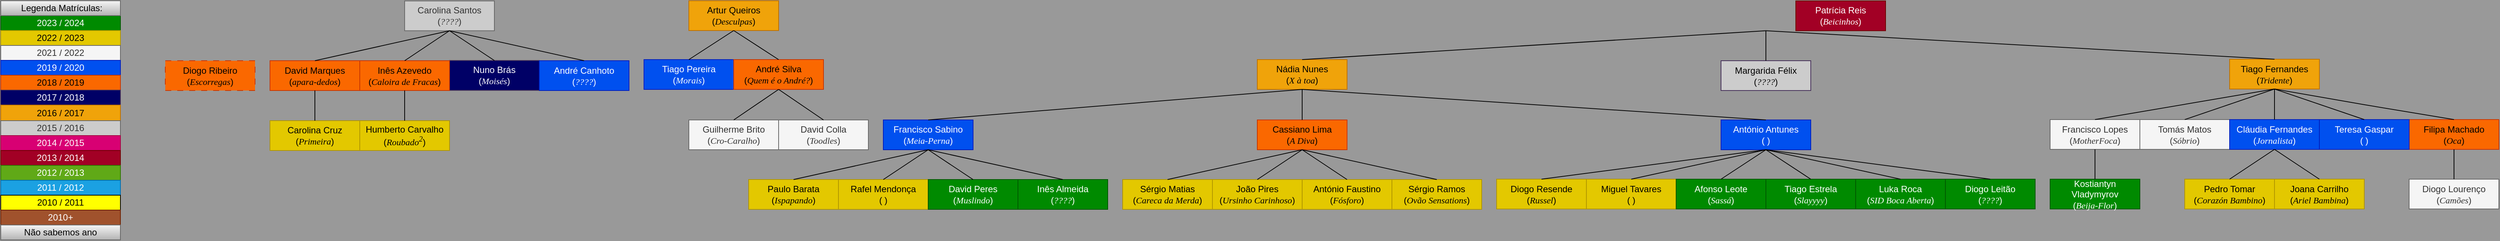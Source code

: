<mxfile>
    <diagram name="Página-1" id="MyzGb4AWoMDugNOR0tzc">
        <mxGraphModel dx="4257" dy="2235" grid="1" gridSize="10" guides="1" tooltips="1" connect="1" arrows="1" fold="1" page="1" pageScale="1" pageWidth="1169" pageHeight="827" background="#999999" math="0" shadow="0" adaptiveColors="none">
            <root>
                <mxCell id="0"/>
                <mxCell id="1" parent="0"/>
                <mxCell id="mkdnd21y6ApAW0Ob3dTZ-3" value="Tiago Fernandes&lt;div&gt;(&lt;i&gt;&lt;font face=&quot;Times New Roman&quot;&gt;Tridente&lt;/font&gt;&lt;/i&gt;)&lt;/div&gt;" style="rounded=0;whiteSpace=wrap;html=1;fillColor=#f0a30a;fontColor=#000000;strokeColor=#BD7000;" parent="1" vertex="1">
                    <mxGeometry x="-500" y="-1561.5" width="120" height="40" as="geometry"/>
                </mxCell>
                <mxCell id="mkdnd21y6ApAW0Ob3dTZ-5" value="&lt;div&gt;Tomás Matos&lt;/div&gt;&lt;div&gt;(&lt;i&gt;&lt;font face=&quot;Times New Roman&quot;&gt;Sóbrio&lt;/font&gt;&lt;/i&gt;)&lt;/div&gt;" style="rounded=0;whiteSpace=wrap;html=1;fillColor=#f5f5f5;fontColor=#333333;strokeColor=#666666;" parent="1" vertex="1">
                    <mxGeometry x="-620" y="-1480.5" width="120" height="40" as="geometry"/>
                </mxCell>
                <mxCell id="mkdnd21y6ApAW0Ob3dTZ-7" value="&lt;div&gt;Francisco Lopes&lt;/div&gt;&lt;div&gt;(&lt;i&gt;&lt;font face=&quot;Times New Roman&quot;&gt;MotherFoca&lt;/font&gt;&lt;/i&gt;)&lt;/div&gt;" style="rounded=0;whiteSpace=wrap;html=1;fillColor=#f5f5f5;fontColor=#333333;strokeColor=#666666;" parent="1" vertex="1">
                    <mxGeometry x="-740" y="-1480.5" width="120" height="40" as="geometry"/>
                </mxCell>
                <mxCell id="mkdnd21y6ApAW0Ob3dTZ-8" value="&lt;div&gt;&lt;span style=&quot;background-color: initial;&quot;&gt;Cláudia Fernandes&lt;/span&gt;&lt;/div&gt;&lt;div&gt;&lt;span style=&quot;background-color: initial;&quot;&gt;(&lt;/span&gt;&lt;i style=&quot;background-color: initial;&quot;&gt;&lt;font face=&quot;Times New Roman&quot;&gt;Jornalista&lt;/font&gt;&lt;/i&gt;&lt;span style=&quot;background-color: initial;&quot;&gt;)&lt;/span&gt;&lt;br&gt;&lt;/div&gt;" style="rounded=0;whiteSpace=wrap;html=1;fillColor=#0050ef;fontColor=#ffffff;strokeColor=#001DBC;" parent="1" vertex="1">
                    <mxGeometry x="-500" y="-1480.5" width="120" height="40" as="geometry"/>
                </mxCell>
                <mxCell id="mkdnd21y6ApAW0Ob3dTZ-9" value="&lt;div&gt;Filipa Machado&lt;/div&gt;&lt;div&gt;&lt;span style=&quot;background-color: initial;&quot;&gt;(&lt;font face=&quot;Times New Roman&quot;&gt;&lt;i&gt;Oca&lt;/i&gt;&lt;/font&gt;&lt;/span&gt;&lt;span style=&quot;background-color: initial;&quot;&gt;)&lt;/span&gt;&lt;br&gt;&lt;/div&gt;" style="rounded=0;whiteSpace=wrap;html=1;fillColor=#fa6800;fontColor=#000000;strokeColor=#C73500;" parent="1" vertex="1">
                    <mxGeometry x="-260" y="-1480.5" width="120" height="40" as="geometry"/>
                </mxCell>
                <mxCell id="mkdnd21y6ApAW0Ob3dTZ-10" value="&lt;div&gt;Teresa Gaspar&lt;/div&gt;&lt;div&gt;&lt;span style=&quot;background-color: initial;&quot;&gt;(&lt;font face=&quot;Times New Roman&quot;&gt;&lt;i&gt;&amp;nbsp;&lt;/i&gt;&lt;/font&gt;&lt;/span&gt;&lt;span style=&quot;background-color: initial;&quot;&gt;)&lt;/span&gt;&lt;br&gt;&lt;/div&gt;" style="rounded=0;whiteSpace=wrap;html=1;fillColor=#0050ef;fontColor=#ffffff;strokeColor=#001DBC;" parent="1" vertex="1">
                    <mxGeometry x="-380" y="-1480.5" width="120" height="40" as="geometry"/>
                </mxCell>
                <mxCell id="mkdnd21y6ApAW0Ob3dTZ-11" value="&lt;div&gt;&lt;span style=&quot;background-color: initial;&quot;&gt;Pedro Tomar&lt;/span&gt;&lt;/div&gt;&lt;div&gt;&lt;span style=&quot;background-color: initial;&quot;&gt;(&lt;/span&gt;&lt;i style=&quot;background-color: initial;&quot;&gt;&lt;font face=&quot;Times New Roman&quot;&gt;Corazón Bambino&lt;/font&gt;&lt;/i&gt;&lt;span style=&quot;background-color: initial;&quot;&gt;)&lt;/span&gt;&lt;br&gt;&lt;/div&gt;" style="rounded=0;whiteSpace=wrap;html=1;fillColor=#e3c800;fontColor=#000000;strokeColor=#B09500;" parent="1" vertex="1">
                    <mxGeometry x="-560" y="-1400.5" width="120" height="40" as="geometry"/>
                </mxCell>
                <mxCell id="mkdnd21y6ApAW0Ob3dTZ-12" value="&lt;div&gt;Joana Carrilho&lt;/div&gt;&lt;div&gt;&lt;span style=&quot;background-color: initial;&quot;&gt;(&lt;font face=&quot;Times New Roman&quot;&gt;&lt;i&gt;Ariel Bambina&lt;/i&gt;&lt;/font&gt;&lt;/span&gt;&lt;span style=&quot;background-color: initial;&quot;&gt;)&lt;/span&gt;&lt;br&gt;&lt;/div&gt;" style="rounded=0;whiteSpace=wrap;html=1;fillColor=#e3c800;fontColor=#000000;strokeColor=#B09500;" parent="1" vertex="1">
                    <mxGeometry x="-440" y="-1400.5" width="120" height="40" as="geometry"/>
                </mxCell>
                <mxCell id="mkdnd21y6ApAW0Ob3dTZ-13" value="&lt;div&gt;Diogo Lourenço&lt;/div&gt;&lt;div&gt;&lt;span style=&quot;background-color: initial;&quot;&gt;(&lt;font face=&quot;Times New Roman&quot;&gt;&lt;i&gt;Camões&lt;/i&gt;&lt;/font&gt;&lt;/span&gt;&lt;span style=&quot;background-color: initial;&quot;&gt;)&lt;/span&gt;&lt;br&gt;&lt;/div&gt;" style="rounded=0;whiteSpace=wrap;html=1;fillColor=#f5f5f5;fontColor=#333333;strokeColor=#666666;" parent="1" vertex="1">
                    <mxGeometry x="-260" y="-1400.5" width="120" height="40" as="geometry"/>
                </mxCell>
                <mxCell id="mkdnd21y6ApAW0Ob3dTZ-14" value="&lt;div&gt;Kostiantyn Vladymyrov&lt;/div&gt;&lt;div&gt;&lt;span style=&quot;background-color: initial;&quot;&gt;(&lt;font face=&quot;Times New Roman&quot;&gt;&lt;i&gt;Beija-Flor&lt;/i&gt;&lt;/font&gt;&lt;/span&gt;&lt;span style=&quot;background-color: initial;&quot;&gt;)&lt;/span&gt;&lt;/div&gt;" style="rounded=0;whiteSpace=wrap;html=1;fillColor=#008a00;fontColor=#ffffff;strokeColor=#005700;" parent="1" vertex="1">
                    <mxGeometry x="-740" y="-1400.5" width="120" height="40" as="geometry"/>
                </mxCell>
                <mxCell id="mkdnd21y6ApAW0Ob3dTZ-16" value="" style="endArrow=none;html=1;rounded=0;exitX=0.5;exitY=1;exitDx=0;exitDy=0;entryX=0.5;entryY=0;entryDx=0;entryDy=0;" parent="1" source="mkdnd21y6ApAW0Ob3dTZ-8" target="mkdnd21y6ApAW0Ob3dTZ-11" edge="1">
                    <mxGeometry width="50" height="50" relative="1" as="geometry">
                        <mxPoint x="-470" y="-1490.5" as="sourcePoint"/>
                        <mxPoint x="-420" y="-1540.5" as="targetPoint"/>
                    </mxGeometry>
                </mxCell>
                <mxCell id="mkdnd21y6ApAW0Ob3dTZ-17" value="" style="endArrow=none;html=1;rounded=0;exitX=0.5;exitY=1;exitDx=0;exitDy=0;entryX=0.5;entryY=0;entryDx=0;entryDy=0;" parent="1" source="mkdnd21y6ApAW0Ob3dTZ-8" target="mkdnd21y6ApAW0Ob3dTZ-12" edge="1">
                    <mxGeometry width="50" height="50" relative="1" as="geometry">
                        <mxPoint x="-430" y="-1430.5" as="sourcePoint"/>
                        <mxPoint x="-490" y="-1390.5" as="targetPoint"/>
                    </mxGeometry>
                </mxCell>
                <mxCell id="mkdnd21y6ApAW0Ob3dTZ-18" value="" style="endArrow=none;html=1;rounded=0;exitX=0.5;exitY=1;exitDx=0;exitDy=0;entryX=0.5;entryY=0;entryDx=0;entryDy=0;" parent="1" source="mkdnd21y6ApAW0Ob3dTZ-7" target="mkdnd21y6ApAW0Ob3dTZ-14" edge="1">
                    <mxGeometry width="50" height="50" relative="1" as="geometry">
                        <mxPoint x="-420" y="-1420.5" as="sourcePoint"/>
                        <mxPoint x="-480" y="-1380.5" as="targetPoint"/>
                    </mxGeometry>
                </mxCell>
                <mxCell id="mkdnd21y6ApAW0Ob3dTZ-19" value="" style="endArrow=none;html=1;rounded=0;exitX=0.5;exitY=1;exitDx=0;exitDy=0;entryX=0.5;entryY=0;entryDx=0;entryDy=0;" parent="1" source="mkdnd21y6ApAW0Ob3dTZ-9" target="mkdnd21y6ApAW0Ob3dTZ-13" edge="1">
                    <mxGeometry width="50" height="50" relative="1" as="geometry">
                        <mxPoint x="-670" y="-1430.5" as="sourcePoint"/>
                        <mxPoint x="-670" y="-1390.5" as="targetPoint"/>
                    </mxGeometry>
                </mxCell>
                <mxCell id="mkdnd21y6ApAW0Ob3dTZ-20" value="" style="endArrow=none;html=1;rounded=0;exitX=0.5;exitY=1;exitDx=0;exitDy=0;entryX=0.5;entryY=0;entryDx=0;entryDy=0;" parent="1" source="mkdnd21y6ApAW0Ob3dTZ-3" target="mkdnd21y6ApAW0Ob3dTZ-7" edge="1">
                    <mxGeometry width="50" height="50" relative="1" as="geometry">
                        <mxPoint x="-660" y="-1420.5" as="sourcePoint"/>
                        <mxPoint x="-660" y="-1380.5" as="targetPoint"/>
                    </mxGeometry>
                </mxCell>
                <mxCell id="mkdnd21y6ApAW0Ob3dTZ-21" value="" style="endArrow=none;html=1;rounded=0;exitX=0.5;exitY=1;exitDx=0;exitDy=0;entryX=0.5;entryY=0;entryDx=0;entryDy=0;" parent="1" source="mkdnd21y6ApAW0Ob3dTZ-3" target="mkdnd21y6ApAW0Ob3dTZ-5" edge="1">
                    <mxGeometry width="50" height="50" relative="1" as="geometry">
                        <mxPoint x="-650" y="-1410.5" as="sourcePoint"/>
                        <mxPoint x="-650" y="-1370.5" as="targetPoint"/>
                    </mxGeometry>
                </mxCell>
                <mxCell id="mkdnd21y6ApAW0Ob3dTZ-22" value="" style="endArrow=none;html=1;rounded=0;exitX=0.5;exitY=1;exitDx=0;exitDy=0;entryX=0.5;entryY=0;entryDx=0;entryDy=0;" parent="1" source="mkdnd21y6ApAW0Ob3dTZ-3" target="mkdnd21y6ApAW0Ob3dTZ-8" edge="1">
                    <mxGeometry width="50" height="50" relative="1" as="geometry">
                        <mxPoint x="-430" y="-1510.5" as="sourcePoint"/>
                        <mxPoint x="-550" y="-1470.5" as="targetPoint"/>
                    </mxGeometry>
                </mxCell>
                <mxCell id="mkdnd21y6ApAW0Ob3dTZ-23" value="" style="endArrow=none;html=1;rounded=0;exitX=0.5;exitY=1;exitDx=0;exitDy=0;entryX=0.5;entryY=0;entryDx=0;entryDy=0;" parent="1" source="mkdnd21y6ApAW0Ob3dTZ-3" target="mkdnd21y6ApAW0Ob3dTZ-10" edge="1">
                    <mxGeometry width="50" height="50" relative="1" as="geometry">
                        <mxPoint x="-430" y="-1510.5" as="sourcePoint"/>
                        <mxPoint x="-430" y="-1470.5" as="targetPoint"/>
                    </mxGeometry>
                </mxCell>
                <mxCell id="mkdnd21y6ApAW0Ob3dTZ-24" value="" style="endArrow=none;html=1;rounded=0;entryX=0.5;entryY=0;entryDx=0;entryDy=0;exitX=0.5;exitY=1;exitDx=0;exitDy=0;" parent="1" source="mkdnd21y6ApAW0Ob3dTZ-3" target="mkdnd21y6ApAW0Ob3dTZ-9" edge="1">
                    <mxGeometry width="50" height="50" relative="1" as="geometry">
                        <mxPoint x="-430" y="-1510.5" as="sourcePoint"/>
                        <mxPoint x="-310" y="-1470.5" as="targetPoint"/>
                        <Array as="points">
                            <mxPoint x="-320" y="-1500.5"/>
                        </Array>
                    </mxGeometry>
                </mxCell>
                <mxCell id="mkdnd21y6ApAW0Ob3dTZ-26" value="Patrícia Reis&lt;div&gt;&lt;div&gt;(&lt;font face=&quot;Times New Roman&quot;&gt;&lt;i&gt;Beicinhos&lt;/i&gt;&lt;/font&gt;)&lt;/div&gt;&lt;/div&gt;" style="rounded=0;whiteSpace=wrap;html=1;fillColor=#a20025;fontColor=#ffffff;strokeColor=#6F0000;" parent="1" vertex="1">
                    <mxGeometry x="-1080" y="-1639.75" width="120" height="40" as="geometry"/>
                </mxCell>
                <mxCell id="mkdnd21y6ApAW0Ob3dTZ-28" value="" style="endArrow=none;html=1;rounded=0;entryX=0.5;entryY=1;entryDx=0;entryDy=0;exitX=0.5;exitY=0;exitDx=0;exitDy=0;" parent="1" source="mkdnd21y6ApAW0Ob3dTZ-3" edge="1">
                    <mxGeometry width="50" height="50" relative="1" as="geometry">
                        <mxPoint x="-1870" y="-1390" as="sourcePoint"/>
                        <mxPoint x="-1120" y="-1599.75" as="targetPoint"/>
                        <Array as="points"/>
                    </mxGeometry>
                </mxCell>
                <mxCell id="mkdnd21y6ApAW0Ob3dTZ-29" value="&lt;div&gt;Margarida Félix&lt;/div&gt;&lt;div&gt;(&lt;i&gt;&lt;font face=&quot;Times New Roman&quot;&gt;????&lt;/font&gt;&lt;/i&gt;)&lt;/div&gt;" style="rounded=0;whiteSpace=wrap;html=1;fillColor=#CCCCCC;fontColor=#000000;strokeColor=#432D57;" parent="1" vertex="1">
                    <mxGeometry x="-1180" y="-1559.5" width="120" height="40" as="geometry"/>
                </mxCell>
                <mxCell id="mkdnd21y6ApAW0Ob3dTZ-31" value="" style="endArrow=none;html=1;rounded=0;entryX=0.5;entryY=1;entryDx=0;entryDy=0;exitX=0.5;exitY=0;exitDx=0;exitDy=0;" parent="1" source="mkdnd21y6ApAW0Ob3dTZ-29" edge="1">
                    <mxGeometry width="50" height="50" relative="1" as="geometry">
                        <mxPoint x="-1850" y="-1370" as="sourcePoint"/>
                        <mxPoint x="-1120" y="-1599.75" as="targetPoint"/>
                    </mxGeometry>
                </mxCell>
                <mxCell id="mkdnd21y6ApAW0Ob3dTZ-32" value="&lt;div&gt;Nádia Nunes&lt;/div&gt;&lt;div&gt;(&lt;font face=&quot;Times New Roman&quot;&gt;&lt;i&gt;X à toa&lt;/i&gt;&lt;/font&gt;)&lt;/div&gt;" style="rounded=0;whiteSpace=wrap;html=1;fillColor=#f0a30a;fontColor=#000000;strokeColor=#BD7000;" parent="1" vertex="1">
                    <mxGeometry x="-1800" y="-1561" width="120" height="40" as="geometry"/>
                </mxCell>
                <mxCell id="mkdnd21y6ApAW0Ob3dTZ-33" value="" style="endArrow=none;html=1;rounded=0;entryX=0.5;entryY=1;entryDx=0;entryDy=0;exitX=0.5;exitY=0;exitDx=0;exitDy=0;" parent="1" source="mkdnd21y6ApAW0Ob3dTZ-32" edge="1">
                    <mxGeometry width="50" height="50" relative="1" as="geometry">
                        <mxPoint x="-1510" y="-1370" as="sourcePoint"/>
                        <mxPoint x="-1120" y="-1599.75" as="targetPoint"/>
                    </mxGeometry>
                </mxCell>
                <mxCell id="mkdnd21y6ApAW0Ob3dTZ-36" value="&lt;div&gt;Cassiano Lima&lt;/div&gt;&lt;div&gt;(&lt;font face=&quot;Times New Roman&quot;&gt;&lt;i&gt;A Diva&lt;/i&gt;&lt;/font&gt;)&lt;/div&gt;" style="rounded=0;whiteSpace=wrap;html=1;fillColor=#fa6800;fontColor=#000000;strokeColor=#C73500;" parent="1" vertex="1">
                    <mxGeometry x="-1800" y="-1480" width="120" height="40" as="geometry"/>
                </mxCell>
                <mxCell id="mkdnd21y6ApAW0Ob3dTZ-37" value="" style="endArrow=none;html=1;rounded=0;entryX=0.5;entryY=1;entryDx=0;entryDy=0;exitX=0.5;exitY=0;exitDx=0;exitDy=0;" parent="1" source="mkdnd21y6ApAW0Ob3dTZ-36" target="mkdnd21y6ApAW0Ob3dTZ-32" edge="1">
                    <mxGeometry width="50" height="50" relative="1" as="geometry">
                        <mxPoint x="-1810" y="-1210" as="sourcePoint"/>
                        <mxPoint x="-1460" y="-1500" as="targetPoint"/>
                    </mxGeometry>
                </mxCell>
                <mxCell id="mkdnd21y6ApAW0Ob3dTZ-38" value="&lt;div&gt;António Antunes&lt;/div&gt;&lt;div&gt;( )&lt;/div&gt;" style="rounded=0;whiteSpace=wrap;html=1;fillColor=#0050ef;fontColor=#ffffff;strokeColor=#001DBC;" parent="1" vertex="1">
                    <mxGeometry x="-1180" y="-1480" width="120" height="40" as="geometry"/>
                </mxCell>
                <mxCell id="mkdnd21y6ApAW0Ob3dTZ-39" value="" style="endArrow=none;html=1;rounded=0;entryX=0.5;entryY=1;entryDx=0;entryDy=0;exitX=0.5;exitY=0;exitDx=0;exitDy=0;" parent="1" source="mkdnd21y6ApAW0Ob3dTZ-38" target="mkdnd21y6ApAW0Ob3dTZ-32" edge="1">
                    <mxGeometry width="50" height="50" relative="1" as="geometry">
                        <mxPoint x="-2870" y="-1080" as="sourcePoint"/>
                        <mxPoint x="-2520" y="-1310" as="targetPoint"/>
                    </mxGeometry>
                </mxCell>
                <mxCell id="mkdnd21y6ApAW0Ob3dTZ-40" value="&lt;div&gt;Francisco Sabino&lt;/div&gt;&lt;div&gt;(&lt;font face=&quot;Times New Roman&quot;&gt;&lt;i&gt;Meia-Perna&lt;/i&gt;&lt;/font&gt;)&lt;/div&gt;" style="rounded=0;whiteSpace=wrap;html=1;fillColor=#0050ef;fontColor=#ffffff;strokeColor=#001DBC;" parent="1" vertex="1">
                    <mxGeometry x="-2300" y="-1480" width="120" height="40" as="geometry"/>
                </mxCell>
                <mxCell id="mkdnd21y6ApAW0Ob3dTZ-42" value="&lt;div&gt;Diogo Resende&lt;/div&gt;&lt;div&gt;(&lt;font face=&quot;Times New Roman&quot;&gt;&lt;i&gt;Russel&lt;/i&gt;&lt;/font&gt;&lt;span style=&quot;background-color: initial;&quot;&gt;)&lt;/span&gt;&lt;/div&gt;" style="rounded=0;whiteSpace=wrap;html=1;fillColor=#e3c800;fontColor=#000000;strokeColor=#B09500;" parent="1" vertex="1">
                    <mxGeometry x="-1480" y="-1400.5" width="120" height="40" as="geometry"/>
                </mxCell>
                <mxCell id="mkdnd21y6ApAW0Ob3dTZ-43" value="" style="endArrow=none;html=1;rounded=0;entryX=0.5;entryY=1;entryDx=0;entryDy=0;exitX=0.5;exitY=0;exitDx=0;exitDy=0;" parent="1" source="mkdnd21y6ApAW0Ob3dTZ-42" target="mkdnd21y6ApAW0Ob3dTZ-38" edge="1">
                    <mxGeometry width="50" height="50" relative="1" as="geometry">
                        <mxPoint x="-1490" y="-1250.5" as="sourcePoint"/>
                        <mxPoint x="-1140" y="-1480.5" as="targetPoint"/>
                    </mxGeometry>
                </mxCell>
                <mxCell id="mkdnd21y6ApAW0Ob3dTZ-46" value="&lt;div&gt;Miguel Tavares&lt;/div&gt;&lt;div&gt;(&lt;font face=&quot;Times New Roman&quot;&gt;&lt;i&gt; &lt;/i&gt;&lt;/font&gt;)&lt;/div&gt;" style="rounded=0;whiteSpace=wrap;html=1;fillColor=#e3c800;fontColor=#000000;strokeColor=#B09500;" parent="1" vertex="1">
                    <mxGeometry x="-1360" y="-1400.5" width="120" height="40" as="geometry"/>
                </mxCell>
                <mxCell id="mkdnd21y6ApAW0Ob3dTZ-47" value="" style="endArrow=none;html=1;rounded=0;exitX=0.5;exitY=0;exitDx=0;exitDy=0;entryX=0.5;entryY=1;entryDx=0;entryDy=0;" parent="1" source="mkdnd21y6ApAW0Ob3dTZ-46" target="mkdnd21y6ApAW0Ob3dTZ-38" edge="1">
                    <mxGeometry width="50" height="50" relative="1" as="geometry">
                        <mxPoint x="-1370" y="-1250.5" as="sourcePoint"/>
                        <mxPoint x="-1140" y="-1390.5" as="targetPoint"/>
                    </mxGeometry>
                </mxCell>
                <mxCell id="mkdnd21y6ApAW0Ob3dTZ-48" value="&lt;div&gt;Afonso Leote&lt;/div&gt;&lt;div&gt;(&lt;font face=&quot;Times New Roman&quot;&gt;&lt;i&gt;Sassá&lt;/i&gt;&lt;/font&gt;)&lt;/div&gt;" style="rounded=0;whiteSpace=wrap;html=1;fillColor=#008a00;fontColor=#ffffff;strokeColor=#005700;" parent="1" vertex="1">
                    <mxGeometry x="-1240" y="-1400.5" width="120" height="40" as="geometry"/>
                </mxCell>
                <mxCell id="mkdnd21y6ApAW0Ob3dTZ-49" value="" style="endArrow=none;html=1;rounded=0;entryX=0.5;entryY=1;entryDx=0;entryDy=0;exitX=0.5;exitY=0;exitDx=0;exitDy=0;" parent="1" source="mkdnd21y6ApAW0Ob3dTZ-48" target="mkdnd21y6ApAW0Ob3dTZ-38" edge="1">
                    <mxGeometry width="50" height="50" relative="1" as="geometry">
                        <mxPoint x="-1390" y="-1145.5" as="sourcePoint"/>
                        <mxPoint x="-1040" y="-1375.5" as="targetPoint"/>
                    </mxGeometry>
                </mxCell>
                <mxCell id="mkdnd21y6ApAW0Ob3dTZ-50" value="&lt;div&gt;Tiago Estrela&lt;/div&gt;&lt;div&gt;(&lt;font face=&quot;Times New Roman&quot;&gt;&lt;i&gt;Slayyyy&lt;/i&gt;&lt;/font&gt;&lt;span style=&quot;background-color: initial;&quot;&gt;)&lt;/span&gt;&lt;/div&gt;" style="rounded=0;whiteSpace=wrap;html=1;fillColor=#008a00;fontColor=#ffffff;strokeColor=#005700;" parent="1" vertex="1">
                    <mxGeometry x="-1120" y="-1400.5" width="120" height="40" as="geometry"/>
                </mxCell>
                <mxCell id="mkdnd21y6ApAW0Ob3dTZ-51" value="" style="endArrow=none;html=1;rounded=0;entryX=0.5;entryY=1;entryDx=0;entryDy=0;exitX=0.5;exitY=0;exitDx=0;exitDy=0;" parent="1" source="mkdnd21y6ApAW0Ob3dTZ-50" target="mkdnd21y6ApAW0Ob3dTZ-38" edge="1">
                    <mxGeometry width="50" height="50" relative="1" as="geometry">
                        <mxPoint x="-1410" y="-1250.5" as="sourcePoint"/>
                        <mxPoint x="-1060" y="-1480.5" as="targetPoint"/>
                    </mxGeometry>
                </mxCell>
                <mxCell id="mkdnd21y6ApAW0Ob3dTZ-52" value="&lt;div&gt;Luka Roca&lt;/div&gt;&lt;div&gt;(&lt;font face=&quot;Times New Roman&quot;&gt;&lt;i&gt;SID Boca Aberta&lt;/i&gt;&lt;/font&gt;)&lt;/div&gt;" style="rounded=0;whiteSpace=wrap;html=1;fillColor=#008a00;fontColor=#ffffff;strokeColor=#005700;" parent="1" vertex="1">
                    <mxGeometry x="-1000" y="-1400.5" width="120" height="40" as="geometry"/>
                </mxCell>
                <mxCell id="mkdnd21y6ApAW0Ob3dTZ-53" value="" style="endArrow=none;html=1;rounded=0;entryX=0.5;entryY=1;entryDx=0;entryDy=0;exitX=0.5;exitY=0;exitDx=0;exitDy=0;" parent="1" source="mkdnd21y6ApAW0Ob3dTZ-52" target="mkdnd21y6ApAW0Ob3dTZ-38" edge="1">
                    <mxGeometry width="50" height="50" relative="1" as="geometry">
                        <mxPoint x="-1290" y="-1250.5" as="sourcePoint"/>
                        <mxPoint x="-940" y="-1480.5" as="targetPoint"/>
                    </mxGeometry>
                </mxCell>
                <mxCell id="mkdnd21y6ApAW0Ob3dTZ-54" value="&lt;div&gt;Diogo Leitão&lt;/div&gt;&lt;div&gt;(&lt;i&gt;&lt;font face=&quot;Times New Roman&quot;&gt;????&lt;/font&gt;&lt;/i&gt;)&lt;/div&gt;" style="rounded=0;whiteSpace=wrap;html=1;fillColor=#008a00;fontColor=#ffffff;strokeColor=#005700;" parent="1" vertex="1">
                    <mxGeometry x="-880" y="-1400.5" width="120" height="40" as="geometry"/>
                </mxCell>
                <mxCell id="mkdnd21y6ApAW0Ob3dTZ-55" value="" style="endArrow=none;html=1;rounded=0;entryX=0.5;entryY=1;entryDx=0;entryDy=0;exitX=0.5;exitY=0;exitDx=0;exitDy=0;" parent="1" source="mkdnd21y6ApAW0Ob3dTZ-54" target="mkdnd21y6ApAW0Ob3dTZ-38" edge="1">
                    <mxGeometry width="50" height="50" relative="1" as="geometry">
                        <mxPoint x="-1170" y="-1250.5" as="sourcePoint"/>
                        <mxPoint x="-820" y="-1480.5" as="targetPoint"/>
                    </mxGeometry>
                </mxCell>
                <mxCell id="mkdnd21y6ApAW0Ob3dTZ-56" value="&lt;div&gt;António Faustino&lt;/div&gt;&lt;div&gt;(&lt;font face=&quot;Times New Roman&quot;&gt;&lt;i&gt;Fósforo&lt;/i&gt;&lt;/font&gt;)&lt;/div&gt;" style="rounded=0;whiteSpace=wrap;html=1;fillColor=#e3c800;fontColor=#000000;strokeColor=#B09500;" parent="1" vertex="1">
                    <mxGeometry x="-1740" y="-1400" width="120" height="40" as="geometry"/>
                </mxCell>
                <mxCell id="mkdnd21y6ApAW0Ob3dTZ-57" value="" style="endArrow=none;html=1;rounded=0;entryX=0.5;entryY=1;entryDx=0;entryDy=0;exitX=0.5;exitY=0;exitDx=0;exitDy=0;" parent="1" source="mkdnd21y6ApAW0Ob3dTZ-56" target="mkdnd21y6ApAW0Ob3dTZ-36" edge="1">
                    <mxGeometry width="50" height="50" relative="1" as="geometry">
                        <mxPoint x="-2090" y="-1210" as="sourcePoint"/>
                        <mxPoint x="-1740" y="-1440" as="targetPoint"/>
                    </mxGeometry>
                </mxCell>
                <mxCell id="mkdnd21y6ApAW0Ob3dTZ-58" value="&lt;div&gt;João Pires&lt;/div&gt;&lt;div&gt;(&lt;font face=&quot;Times New Roman&quot;&gt;&lt;i&gt;Ursinho Carinhoso&lt;/i&gt;&lt;/font&gt;)&lt;/div&gt;" style="rounded=0;whiteSpace=wrap;html=1;fillColor=#e3c800;fontColor=#000000;strokeColor=#B09500;" parent="1" vertex="1">
                    <mxGeometry x="-1860" y="-1400" width="120" height="40" as="geometry"/>
                </mxCell>
                <mxCell id="mkdnd21y6ApAW0Ob3dTZ-59" value="&lt;div&gt;Sérgio Ramos&lt;/div&gt;&lt;div&gt;(&lt;font face=&quot;Times New Roman&quot;&gt;&lt;i&gt;Ovão Sensations&lt;/i&gt;&lt;/font&gt;)&lt;/div&gt;" style="rounded=0;whiteSpace=wrap;html=1;fillColor=#e3c800;fontColor=#000000;strokeColor=#B09500;" parent="1" vertex="1">
                    <mxGeometry x="-1620" y="-1400" width="120" height="40" as="geometry"/>
                </mxCell>
                <mxCell id="mkdnd21y6ApAW0Ob3dTZ-60" value="&lt;div&gt;Sérgio Matias&lt;/div&gt;&lt;div&gt;(&lt;font face=&quot;Times New Roman&quot;&gt;&lt;i&gt;Careca da Merda&lt;/i&gt;&lt;/font&gt;)&lt;/div&gt;" style="rounded=0;whiteSpace=wrap;html=1;fillColor=#e3c800;fontColor=#000000;strokeColor=#B09500;" parent="1" vertex="1">
                    <mxGeometry x="-1980" y="-1400" width="120" height="40" as="geometry"/>
                </mxCell>
                <mxCell id="mkdnd21y6ApAW0Ob3dTZ-62" value="" style="endArrow=none;html=1;rounded=0;entryX=0.5;entryY=1;entryDx=0;entryDy=0;exitX=0.5;exitY=0;exitDx=0;exitDy=0;" parent="1" source="mkdnd21y6ApAW0Ob3dTZ-58" target="mkdnd21y6ApAW0Ob3dTZ-36" edge="1">
                    <mxGeometry width="50" height="50" relative="1" as="geometry">
                        <mxPoint x="-1670" y="-1390" as="sourcePoint"/>
                        <mxPoint x="-1730" y="-1430" as="targetPoint"/>
                    </mxGeometry>
                </mxCell>
                <mxCell id="mkdnd21y6ApAW0Ob3dTZ-63" value="" style="endArrow=none;html=1;rounded=0;entryX=0.5;entryY=1;entryDx=0;entryDy=0;exitX=0.5;exitY=0;exitDx=0;exitDy=0;" parent="1" source="mkdnd21y6ApAW0Ob3dTZ-60" target="mkdnd21y6ApAW0Ob3dTZ-36" edge="1">
                    <mxGeometry width="50" height="50" relative="1" as="geometry">
                        <mxPoint x="-1790" y="-1390" as="sourcePoint"/>
                        <mxPoint x="-1730" y="-1430" as="targetPoint"/>
                    </mxGeometry>
                </mxCell>
                <mxCell id="mkdnd21y6ApAW0Ob3dTZ-64" value="" style="endArrow=none;html=1;rounded=0;entryX=0.5;entryY=1;entryDx=0;entryDy=0;exitX=0.5;exitY=0;exitDx=0;exitDy=0;" parent="1" source="mkdnd21y6ApAW0Ob3dTZ-59" target="mkdnd21y6ApAW0Ob3dTZ-36" edge="1">
                    <mxGeometry width="50" height="50" relative="1" as="geometry">
                        <mxPoint x="-1910" y="-1390" as="sourcePoint"/>
                        <mxPoint x="-1730" y="-1430" as="targetPoint"/>
                    </mxGeometry>
                </mxCell>
                <mxCell id="mkdnd21y6ApAW0Ob3dTZ-66" value="" style="endArrow=none;html=1;rounded=0;entryX=0.5;entryY=1;entryDx=0;entryDy=0;exitX=0.5;exitY=0;exitDx=0;exitDy=0;" parent="1" source="mkdnd21y6ApAW0Ob3dTZ-40" target="mkdnd21y6ApAW0Ob3dTZ-32" edge="1">
                    <mxGeometry width="50" height="50" relative="1" as="geometry">
                        <mxPoint x="-1620" y="-1380" as="sourcePoint"/>
                        <mxPoint x="-1620" y="-1420" as="targetPoint"/>
                    </mxGeometry>
                </mxCell>
                <mxCell id="mkdnd21y6ApAW0Ob3dTZ-68" value="&lt;div&gt;Paulo Barata&lt;/div&gt;&lt;div&gt;(&lt;font face=&quot;Times New Roman&quot;&gt;&lt;i&gt;Ispapando&lt;/i&gt;&lt;/font&gt;)&lt;/div&gt;" style="rounded=0;whiteSpace=wrap;html=1;fillColor=#e3c800;fontColor=#000000;strokeColor=#B09500;" parent="1" vertex="1">
                    <mxGeometry x="-2480" y="-1400" width="120" height="40" as="geometry"/>
                </mxCell>
                <mxCell id="mkdnd21y6ApAW0Ob3dTZ-69" value="&lt;div&gt;Rafel Mendonça&lt;/div&gt;&lt;div&gt;(&lt;font face=&quot;Times New Roman&quot;&gt;&lt;i&gt; &lt;/i&gt;&lt;/font&gt;)&lt;/div&gt;" style="rounded=0;whiteSpace=wrap;html=1;fillColor=#e3c800;fontColor=#000000;strokeColor=#B09500;" parent="1" vertex="1">
                    <mxGeometry x="-2360" y="-1400" width="120" height="40" as="geometry"/>
                </mxCell>
                <mxCell id="mkdnd21y6ApAW0Ob3dTZ-70" value="&lt;div&gt;David Peres&lt;/div&gt;&lt;div&gt;(&lt;font face=&quot;Times New Roman&quot;&gt;&lt;i&gt;Muslindo&lt;/i&gt;&lt;/font&gt;)&lt;/div&gt;" style="rounded=0;whiteSpace=wrap;html=1;fillColor=#008a00;fontColor=#ffffff;strokeColor=#005700;" parent="1" vertex="1">
                    <mxGeometry x="-2240" y="-1400" width="120" height="40" as="geometry"/>
                </mxCell>
                <mxCell id="mkdnd21y6ApAW0Ob3dTZ-73" value="" style="endArrow=none;html=1;rounded=0;entryX=0.5;entryY=1;entryDx=0;entryDy=0;exitX=0.5;exitY=0;exitDx=0;exitDy=0;" parent="1" source="mkdnd21y6ApAW0Ob3dTZ-68" target="mkdnd21y6ApAW0Ob3dTZ-40" edge="1">
                    <mxGeometry width="50" height="50" relative="1" as="geometry">
                        <mxPoint x="-2490" y="-1390" as="sourcePoint"/>
                        <mxPoint x="-2310" y="-1430" as="targetPoint"/>
                    </mxGeometry>
                </mxCell>
                <mxCell id="mkdnd21y6ApAW0Ob3dTZ-74" value="" style="endArrow=none;html=1;rounded=0;entryX=0.5;entryY=1;entryDx=0;entryDy=0;exitX=0.5;exitY=0;exitDx=0;exitDy=0;" parent="1" source="mkdnd21y6ApAW0Ob3dTZ-69" target="mkdnd21y6ApAW0Ob3dTZ-40" edge="1">
                    <mxGeometry width="50" height="50" relative="1" as="geometry">
                        <mxPoint x="-2370" y="-1390" as="sourcePoint"/>
                        <mxPoint x="-2310" y="-1430" as="targetPoint"/>
                    </mxGeometry>
                </mxCell>
                <mxCell id="mkdnd21y6ApAW0Ob3dTZ-75" value="" style="endArrow=none;html=1;rounded=0;entryX=0.5;entryY=1;entryDx=0;entryDy=0;exitX=0.5;exitY=0;exitDx=0;exitDy=0;" parent="1" source="mkdnd21y6ApAW0Ob3dTZ-70" target="mkdnd21y6ApAW0Ob3dTZ-40" edge="1">
                    <mxGeometry width="50" height="50" relative="1" as="geometry">
                        <mxPoint x="-2360" y="-1380" as="sourcePoint"/>
                        <mxPoint x="-2300" y="-1420" as="targetPoint"/>
                    </mxGeometry>
                </mxCell>
                <mxCell id="mkdnd21y6ApAW0Ob3dTZ-76" value="&lt;div&gt;Inês Almeida&lt;/div&gt;&lt;div&gt;(&lt;font face=&quot;Times New Roman&quot;&gt;&lt;i&gt;????&lt;/i&gt;&lt;/font&gt;)&lt;/div&gt;" style="rounded=0;whiteSpace=wrap;html=1;fillColor=#008a00;fontColor=#ffffff;strokeColor=#005700;" parent="1" vertex="1">
                    <mxGeometry x="-2120" y="-1400" width="120" height="40" as="geometry"/>
                </mxCell>
                <mxCell id="mkdnd21y6ApAW0Ob3dTZ-77" value="" style="endArrow=none;html=1;rounded=0;entryX=0.5;entryY=1;entryDx=0;entryDy=0;exitX=0.5;exitY=0;exitDx=0;exitDy=0;" parent="1" source="mkdnd21y6ApAW0Ob3dTZ-76" target="mkdnd21y6ApAW0Ob3dTZ-40" edge="1">
                    <mxGeometry width="50" height="50" relative="1" as="geometry">
                        <mxPoint x="-2130" y="-1390" as="sourcePoint"/>
                        <mxPoint x="-2310" y="-1430" as="targetPoint"/>
                    </mxGeometry>
                </mxCell>
                <mxCell id="mkdnd21y6ApAW0Ob3dTZ-105" value="2023 / 2024" style="rounded=0;whiteSpace=wrap;html=1;fillColor=#008a00;fontColor=#ffffff;strokeColor=#005700;" parent="1" vertex="1">
                    <mxGeometry x="-3480" y="-1620" width="160" height="20" as="geometry"/>
                </mxCell>
                <mxCell id="mkdnd21y6ApAW0Ob3dTZ-106" value="2022 / 2023" style="rounded=0;whiteSpace=wrap;html=1;fillColor=#e3c800;fontColor=#000000;strokeColor=#B09500;" parent="1" vertex="1">
                    <mxGeometry x="-3480" y="-1600" width="160" height="20" as="geometry"/>
                </mxCell>
                <mxCell id="mkdnd21y6ApAW0Ob3dTZ-107" value="2021 / 2022" style="rounded=0;whiteSpace=wrap;html=1;fillColor=#f5f5f5;fontColor=#333333;strokeColor=#666666;" parent="1" vertex="1">
                    <mxGeometry x="-3480" y="-1580" width="160" height="20" as="geometry"/>
                </mxCell>
                <mxCell id="mkdnd21y6ApAW0Ob3dTZ-108" value="2019 / 2020" style="rounded=0;whiteSpace=wrap;html=1;fillColor=#0050ef;fontColor=#ffffff;strokeColor=#001DBC;" parent="1" vertex="1">
                    <mxGeometry x="-3480" y="-1560" width="160" height="20" as="geometry"/>
                </mxCell>
                <mxCell id="mkdnd21y6ApAW0Ob3dTZ-109" value="2018 / 2019" style="rounded=0;whiteSpace=wrap;html=1;fillColor=#fa6800;fontColor=#000000;strokeColor=#C73500;" parent="1" vertex="1">
                    <mxGeometry x="-3480" y="-1540" width="160" height="20" as="geometry"/>
                </mxCell>
                <mxCell id="mkdnd21y6ApAW0Ob3dTZ-110" value="&amp;nbsp;Legenda Matrículas:" style="rounded=0;whiteSpace=wrap;html=1;fillColor=#f5f5f5;gradientColor=#b3b3b3;strokeColor=#666666;" parent="1" vertex="1">
                    <mxGeometry x="-3480" y="-1640" width="160" height="20" as="geometry"/>
                </mxCell>
                <mxCell id="mkdnd21y6ApAW0Ob3dTZ-111" value="2017 / 2018" style="rounded=0;whiteSpace=wrap;html=1;fillColor=#000066;fontColor=#ffffff;strokeColor=#432D57;" parent="1" vertex="1">
                    <mxGeometry x="-3480" y="-1520" width="160" height="20" as="geometry"/>
                </mxCell>
                <mxCell id="mkdnd21y6ApAW0Ob3dTZ-112" value="2016 / 2017" style="rounded=0;whiteSpace=wrap;html=1;fillColor=#f0a30a;fontColor=#000000;strokeColor=#BD7000;" parent="1" vertex="1">
                    <mxGeometry x="-3480" y="-1500" width="160" height="21" as="geometry"/>
                </mxCell>
                <mxCell id="mkdnd21y6ApAW0Ob3dTZ-113" value="2015 / 2016" style="rounded=0;whiteSpace=wrap;html=1;fillColor=#CCCCCC;strokeColor=#666666;fontColor=#333333;" parent="1" vertex="1">
                    <mxGeometry x="-3480" y="-1479" width="160" height="20" as="geometry"/>
                </mxCell>
                <mxCell id="mkdnd21y6ApAW0Ob3dTZ-125" value="&lt;div&gt;Artur Queiros&lt;/div&gt;&lt;div&gt;(&lt;font face=&quot;Times New Roman&quot;&gt;&lt;i&gt;Desculpas&lt;/i&gt;&lt;/font&gt;)&lt;/div&gt;" style="rounded=0;whiteSpace=wrap;html=1;fillColor=#f0a30a;fontColor=#000000;strokeColor=#BD7000;" parent="1" vertex="1">
                    <mxGeometry x="-2560" y="-1640" width="120" height="40" as="geometry"/>
                </mxCell>
                <mxCell id="mkdnd21y6ApAW0Ob3dTZ-127" value="&lt;div&gt;Tiago Pereira&lt;/div&gt;&lt;div&gt;(&lt;font face=&quot;Times New Roman&quot;&gt;&lt;i&gt;Morais&lt;/i&gt;&lt;/font&gt;)&lt;/div&gt;" style="rounded=0;whiteSpace=wrap;html=1;fillColor=#0050ef;fontColor=#ffffff;strokeColor=#001DBC;" parent="1" vertex="1">
                    <mxGeometry x="-2620" y="-1561" width="120" height="40" as="geometry"/>
                </mxCell>
                <mxCell id="mkdnd21y6ApAW0Ob3dTZ-128" value="&lt;div&gt;André Silva&lt;/div&gt;&lt;div&gt;(&lt;font face=&quot;Times New Roman&quot;&gt;&lt;i&gt;Quem é o André?&lt;/i&gt;&lt;/font&gt;)&lt;/div&gt;" style="rounded=0;whiteSpace=wrap;html=1;fillColor=#fa6800;fontColor=#000000;strokeColor=#C73500;" parent="1" vertex="1">
                    <mxGeometry x="-2500" y="-1561" width="120" height="40" as="geometry"/>
                </mxCell>
                <mxCell id="mkdnd21y6ApAW0Ob3dTZ-129" value="&lt;div&gt;Guilherme Brito&lt;/div&gt;&lt;div&gt;(&lt;font face=&quot;Times New Roman&quot;&gt;&lt;i&gt;Cro-Caralho&lt;/i&gt;&lt;/font&gt;)&lt;/div&gt;" style="rounded=0;whiteSpace=wrap;html=1;fillColor=#f5f5f5;fontColor=#333333;strokeColor=#666666;" parent="1" vertex="1">
                    <mxGeometry x="-2560" y="-1480" width="120" height="40" as="geometry"/>
                </mxCell>
                <mxCell id="mkdnd21y6ApAW0Ob3dTZ-130" value="&lt;div&gt;David Colla&lt;/div&gt;&lt;div&gt;(&lt;font face=&quot;Times New Roman&quot;&gt;&lt;i&gt;Toodles&lt;/i&gt;&lt;/font&gt;)&lt;/div&gt;" style="rounded=0;whiteSpace=wrap;html=1;fillColor=#f5f5f5;fontColor=#333333;strokeColor=#666666;" parent="1" vertex="1">
                    <mxGeometry x="-2440" y="-1480" width="120" height="40" as="geometry"/>
                </mxCell>
                <mxCell id="mkdnd21y6ApAW0Ob3dTZ-131" value="" style="endArrow=none;html=1;rounded=0;entryX=0.5;entryY=1;entryDx=0;entryDy=0;exitX=0.5;exitY=0;exitDx=0;exitDy=0;" parent="1" source="mkdnd21y6ApAW0Ob3dTZ-129" target="mkdnd21y6ApAW0Ob3dTZ-128" edge="1">
                    <mxGeometry width="50" height="50" relative="1" as="geometry">
                        <mxPoint x="-2190" y="-1390" as="sourcePoint"/>
                        <mxPoint x="-1950" y="-1430" as="targetPoint"/>
                    </mxGeometry>
                </mxCell>
                <mxCell id="mkdnd21y6ApAW0Ob3dTZ-132" value="" style="endArrow=none;html=1;rounded=0;entryX=0.5;entryY=1;entryDx=0;entryDy=0;exitX=0.5;exitY=0;exitDx=0;exitDy=0;" parent="1" source="mkdnd21y6ApAW0Ob3dTZ-130" target="mkdnd21y6ApAW0Ob3dTZ-128" edge="1">
                    <mxGeometry width="50" height="50" relative="1" as="geometry">
                        <mxPoint x="-2590" y="-1390" as="sourcePoint"/>
                        <mxPoint x="-2530" y="-1430" as="targetPoint"/>
                    </mxGeometry>
                </mxCell>
                <mxCell id="mkdnd21y6ApAW0Ob3dTZ-133" value="" style="endArrow=none;html=1;rounded=0;entryX=0.5;entryY=1;entryDx=0;entryDy=0;exitX=0.5;exitY=0;exitDx=0;exitDy=0;" parent="1" source="mkdnd21y6ApAW0Ob3dTZ-128" target="mkdnd21y6ApAW0Ob3dTZ-125" edge="1">
                    <mxGeometry width="50" height="50" relative="1" as="geometry">
                        <mxPoint x="-2470" y="-1350" as="sourcePoint"/>
                        <mxPoint x="-2530" y="-1390" as="targetPoint"/>
                    </mxGeometry>
                </mxCell>
                <mxCell id="mkdnd21y6ApAW0Ob3dTZ-134" value="" style="endArrow=none;html=1;rounded=0;entryX=0.5;entryY=1;entryDx=0;entryDy=0;exitX=0.5;exitY=0;exitDx=0;exitDy=0;" parent="1" source="mkdnd21y6ApAW0Ob3dTZ-127" target="mkdnd21y6ApAW0Ob3dTZ-125" edge="1">
                    <mxGeometry width="50" height="50" relative="1" as="geometry">
                        <mxPoint x="-2530" y="-1430" as="sourcePoint"/>
                        <mxPoint x="-2590" y="-1470" as="targetPoint"/>
                    </mxGeometry>
                </mxCell>
                <mxCell id="mkdnd21y6ApAW0Ob3dTZ-160" value="&lt;div&gt;Carolina Santos&lt;/div&gt;&lt;div&gt;(&lt;i&gt;&lt;font face=&quot;Times New Roman&quot;&gt;????&lt;/font&gt;&lt;/i&gt;)&lt;/div&gt;" style="rounded=0;whiteSpace=wrap;html=1;fillColor=#CCCCCC;fontColor=#333333;strokeColor=#666666;" parent="1" vertex="1">
                    <mxGeometry x="-2940" y="-1639.75" width="120" height="40" as="geometry"/>
                </mxCell>
                <mxCell id="mkdnd21y6ApAW0Ob3dTZ-169" value="&lt;div&gt;David Marques&lt;/div&gt;&lt;div&gt;(&lt;font face=&quot;Times New Roman&quot;&gt;&lt;i&gt;apara-dedos&lt;/i&gt;&lt;/font&gt;)&lt;/div&gt;" style="rounded=0;whiteSpace=wrap;html=1;fillColor=#fa6800;fontColor=#000000;strokeColor=#C73500;" parent="1" vertex="1">
                    <mxGeometry x="-3120" y="-1559.5" width="120" height="40" as="geometry"/>
                </mxCell>
                <mxCell id="mkdnd21y6ApAW0Ob3dTZ-170" value="&lt;div&gt;Nuno Brás&lt;/div&gt;&lt;div&gt;(&lt;font face=&quot;Times New Roman&quot;&gt;&lt;i&gt;Moisés&lt;/i&gt;&lt;/font&gt;)&lt;/div&gt;" style="rounded=0;whiteSpace=wrap;html=1;fillColor=#000066;fontColor=#ffffff;strokeColor=#432D57;" parent="1" vertex="1">
                    <mxGeometry x="-2880" y="-1559.75" width="120" height="40" as="geometry"/>
                </mxCell>
                <mxCell id="mkdnd21y6ApAW0Ob3dTZ-171" value="&lt;div&gt;Inês Azevedo&lt;/div&gt;&lt;div&gt;(&lt;font face=&quot;Times New Roman&quot;&gt;&lt;i&gt;Caloira de Fracas&lt;/i&gt;&lt;/font&gt;)&lt;/div&gt;" style="rounded=0;whiteSpace=wrap;html=1;fillColor=#fa6800;fontColor=#000000;strokeColor=#C73500;" parent="1" vertex="1">
                    <mxGeometry x="-3000" y="-1559.5" width="120" height="40" as="geometry"/>
                </mxCell>
                <mxCell id="mkdnd21y6ApAW0Ob3dTZ-172" value="&lt;div&gt;André Canhoto&lt;/div&gt;&lt;div&gt;(&lt;i&gt;&lt;font face=&quot;Times New Roman&quot;&gt;????&lt;/font&gt;&lt;/i&gt;)&lt;/div&gt;" style="rounded=0;whiteSpace=wrap;html=1;fillColor=#0050ef;fontColor=#ffffff;strokeColor=#001DBC;" parent="1" vertex="1">
                    <mxGeometry x="-2760" y="-1559.5" width="120" height="40" as="geometry"/>
                </mxCell>
                <mxCell id="mkdnd21y6ApAW0Ob3dTZ-173" value="&lt;div&gt;Carolina Cruz&lt;/div&gt;&lt;div&gt;(&lt;font face=&quot;Times New Roman&quot;&gt;&lt;i&gt;Primeira&lt;/i&gt;&lt;/font&gt;)&lt;/div&gt;" style="rounded=0;whiteSpace=wrap;html=1;fillColor=#e3c800;fontColor=#000000;strokeColor=#B09500;" parent="1" vertex="1">
                    <mxGeometry x="-3120" y="-1479" width="120" height="40" as="geometry"/>
                </mxCell>
                <mxCell id="mkdnd21y6ApAW0Ob3dTZ-174" value="&lt;div&gt;Humberto Carvalho&lt;/div&gt;&lt;div&gt;(&lt;font face=&quot;Times New Roman&quot;&gt;&lt;i&gt;Roubado&lt;sup&gt;2&lt;/sup&gt;&lt;/i&gt;&lt;/font&gt;)&lt;/div&gt;" style="rounded=0;whiteSpace=wrap;html=1;fillColor=#e3c800;fontColor=#000000;strokeColor=#B09500;" parent="1" vertex="1">
                    <mxGeometry x="-3000" y="-1479" width="120" height="40" as="geometry"/>
                </mxCell>
                <mxCell id="mkdnd21y6ApAW0Ob3dTZ-179" value="" style="endArrow=none;html=1;rounded=0;exitX=0.5;exitY=0;exitDx=0;exitDy=0;entryX=0.5;entryY=1;entryDx=0;entryDy=0;" parent="1" source="mkdnd21y6ApAW0Ob3dTZ-172" target="mkdnd21y6ApAW0Ob3dTZ-160" edge="1">
                    <mxGeometry width="50" height="50" relative="1" as="geometry">
                        <mxPoint x="-2470" y="-1549.75" as="sourcePoint"/>
                        <mxPoint x="-2470" y="-1589.75" as="targetPoint"/>
                    </mxGeometry>
                </mxCell>
                <mxCell id="mkdnd21y6ApAW0Ob3dTZ-180" value="" style="endArrow=none;html=1;rounded=0;exitX=0.5;exitY=1;exitDx=0;exitDy=0;entryX=0.5;entryY=0;entryDx=0;entryDy=0;" parent="1" source="mkdnd21y6ApAW0Ob3dTZ-160" target="mkdnd21y6ApAW0Ob3dTZ-169" edge="1">
                    <mxGeometry width="50" height="50" relative="1" as="geometry">
                        <mxPoint x="-2690" y="-1549.75" as="sourcePoint"/>
                        <mxPoint x="-2870" y="-1589.75" as="targetPoint"/>
                    </mxGeometry>
                </mxCell>
                <mxCell id="mkdnd21y6ApAW0Ob3dTZ-182" value="" style="endArrow=none;html=1;rounded=0;exitX=0.5;exitY=0;exitDx=0;exitDy=0;entryX=0.5;entryY=1;entryDx=0;entryDy=0;" parent="1" source="mkdnd21y6ApAW0Ob3dTZ-171" target="mkdnd21y6ApAW0Ob3dTZ-160" edge="1">
                    <mxGeometry width="50" height="50" relative="1" as="geometry">
                        <mxPoint x="-2870" y="-1589.75" as="sourcePoint"/>
                        <mxPoint x="-3050" y="-1549.75" as="targetPoint"/>
                    </mxGeometry>
                </mxCell>
                <mxCell id="mkdnd21y6ApAW0Ob3dTZ-184" value="" style="endArrow=none;html=1;rounded=0;exitX=0.5;exitY=0;exitDx=0;exitDy=0;entryX=0.5;entryY=1;entryDx=0;entryDy=0;" parent="1" source="mkdnd21y6ApAW0Ob3dTZ-170" target="mkdnd21y6ApAW0Ob3dTZ-160" edge="1">
                    <mxGeometry width="50" height="50" relative="1" as="geometry">
                        <mxPoint x="-2810" y="-1549.75" as="sourcePoint"/>
                        <mxPoint x="-3020" y="-1629.75" as="targetPoint"/>
                    </mxGeometry>
                </mxCell>
                <mxCell id="mkdnd21y6ApAW0Ob3dTZ-185" value="" style="endArrow=none;html=1;rounded=0;exitX=0.5;exitY=1;exitDx=0;exitDy=0;entryX=0.5;entryY=0;entryDx=0;entryDy=0;" parent="1" source="mkdnd21y6ApAW0Ob3dTZ-171" target="mkdnd21y6ApAW0Ob3dTZ-174" edge="1">
                    <mxGeometry width="50" height="50" relative="1" as="geometry">
                        <mxPoint x="-2800" y="-1539" as="sourcePoint"/>
                        <mxPoint x="-2860" y="-1579" as="targetPoint"/>
                    </mxGeometry>
                </mxCell>
                <mxCell id="mkdnd21y6ApAW0Ob3dTZ-186" value="" style="endArrow=none;html=1;rounded=0;exitX=0.5;exitY=0;exitDx=0;exitDy=0;entryX=0.5;entryY=1;entryDx=0;entryDy=0;" parent="1" source="mkdnd21y6ApAW0Ob3dTZ-173" target="mkdnd21y6ApAW0Ob3dTZ-169" edge="1">
                    <mxGeometry width="50" height="50" relative="1" as="geometry">
                        <mxPoint x="-2790" y="-1529" as="sourcePoint"/>
                        <mxPoint x="-2850" y="-1569" as="targetPoint"/>
                    </mxGeometry>
                </mxCell>
                <mxCell id="mkdnd21y6ApAW0Ob3dTZ-193" value="2014 / 2015" style="rounded=0;whiteSpace=wrap;html=1;fillColor=#d80073;fontColor=#ffffff;strokeColor=#A50040;" parent="1" vertex="1">
                    <mxGeometry x="-3480" y="-1459" width="160" height="20" as="geometry"/>
                </mxCell>
                <mxCell id="mkdnd21y6ApAW0Ob3dTZ-196" value="2013 / 2014" style="rounded=0;whiteSpace=wrap;html=1;fillColor=#a20025;fontColor=#ffffff;strokeColor=#6F0000;" parent="1" vertex="1">
                    <mxGeometry x="-3480" y="-1439" width="160" height="20" as="geometry"/>
                </mxCell>
                <mxCell id="mkdnd21y6ApAW0Ob3dTZ-197" value="2012&lt;span style=&quot;background-color: initial;&quot;&gt;&amp;nbsp;/ 2013&lt;/span&gt;" style="rounded=0;whiteSpace=wrap;html=1;fillColor=#60a917;fontColor=#ffffff;strokeColor=#2D7600;" parent="1" vertex="1">
                    <mxGeometry x="-3480" y="-1419" width="160" height="20" as="geometry"/>
                </mxCell>
                <mxCell id="mkdnd21y6ApAW0Ob3dTZ-198" value="2011&lt;span style=&quot;background-color: initial;&quot;&gt;&amp;nbsp;/ 2012&lt;/span&gt;" style="rounded=0;whiteSpace=wrap;html=1;fillColor=#1ba1e2;fontColor=#ffffff;strokeColor=#006EAF;" parent="1" vertex="1">
                    <mxGeometry x="-3480" y="-1399" width="160" height="20" as="geometry"/>
                </mxCell>
                <mxCell id="mkdnd21y6ApAW0Ob3dTZ-199" value="2010&lt;span style=&quot;background-color: initial;&quot;&gt;&amp;nbsp;/ 2011&lt;/span&gt;" style="rounded=0;whiteSpace=wrap;html=1;fillColor=#FFFF00;fontColor=#000000;" parent="1" vertex="1">
                    <mxGeometry x="-3480" y="-1379" width="160" height="20" as="geometry"/>
                </mxCell>
                <mxCell id="mkdnd21y6ApAW0Ob3dTZ-201" value="2010+" style="rounded=0;whiteSpace=wrap;html=1;fillColor=#a0522d;strokeColor=#6D1F00;fontColor=#ffffff;" parent="1" vertex="1">
                    <mxGeometry x="-3480" y="-1359" width="160" height="20" as="geometry"/>
                </mxCell>
                <mxCell id="mkdnd21y6ApAW0Ob3dTZ-204" value="&lt;div&gt;Diogo Ribeiro&lt;/div&gt;&lt;div&gt;(&lt;font face=&quot;Times New Roman&quot;&gt;&lt;i&gt;Escorregas&lt;/i&gt;&lt;/font&gt;)&lt;/div&gt;" style="rounded=0;whiteSpace=wrap;html=1;fillColor=#fa6800;fontColor=#000000;strokeColor=#C73500;dashed=1;dashPattern=8 8;" parent="1" vertex="1">
                    <mxGeometry x="-3260" y="-1559.5" width="120" height="40" as="geometry"/>
                </mxCell>
                <mxCell id="mkdnd21y6ApAW0Ob3dTZ-259" value="Não sabemos ano" style="rounded=0;whiteSpace=wrap;html=1;fillColor=#f5f5f5;gradientColor=#b3b3b3;strokeColor=#666666;" parent="1" vertex="1">
                    <mxGeometry x="-3480" y="-1339" width="160" height="20" as="geometry"/>
                </mxCell>
            </root>
        </mxGraphModel>
    </diagram>
</mxfile>